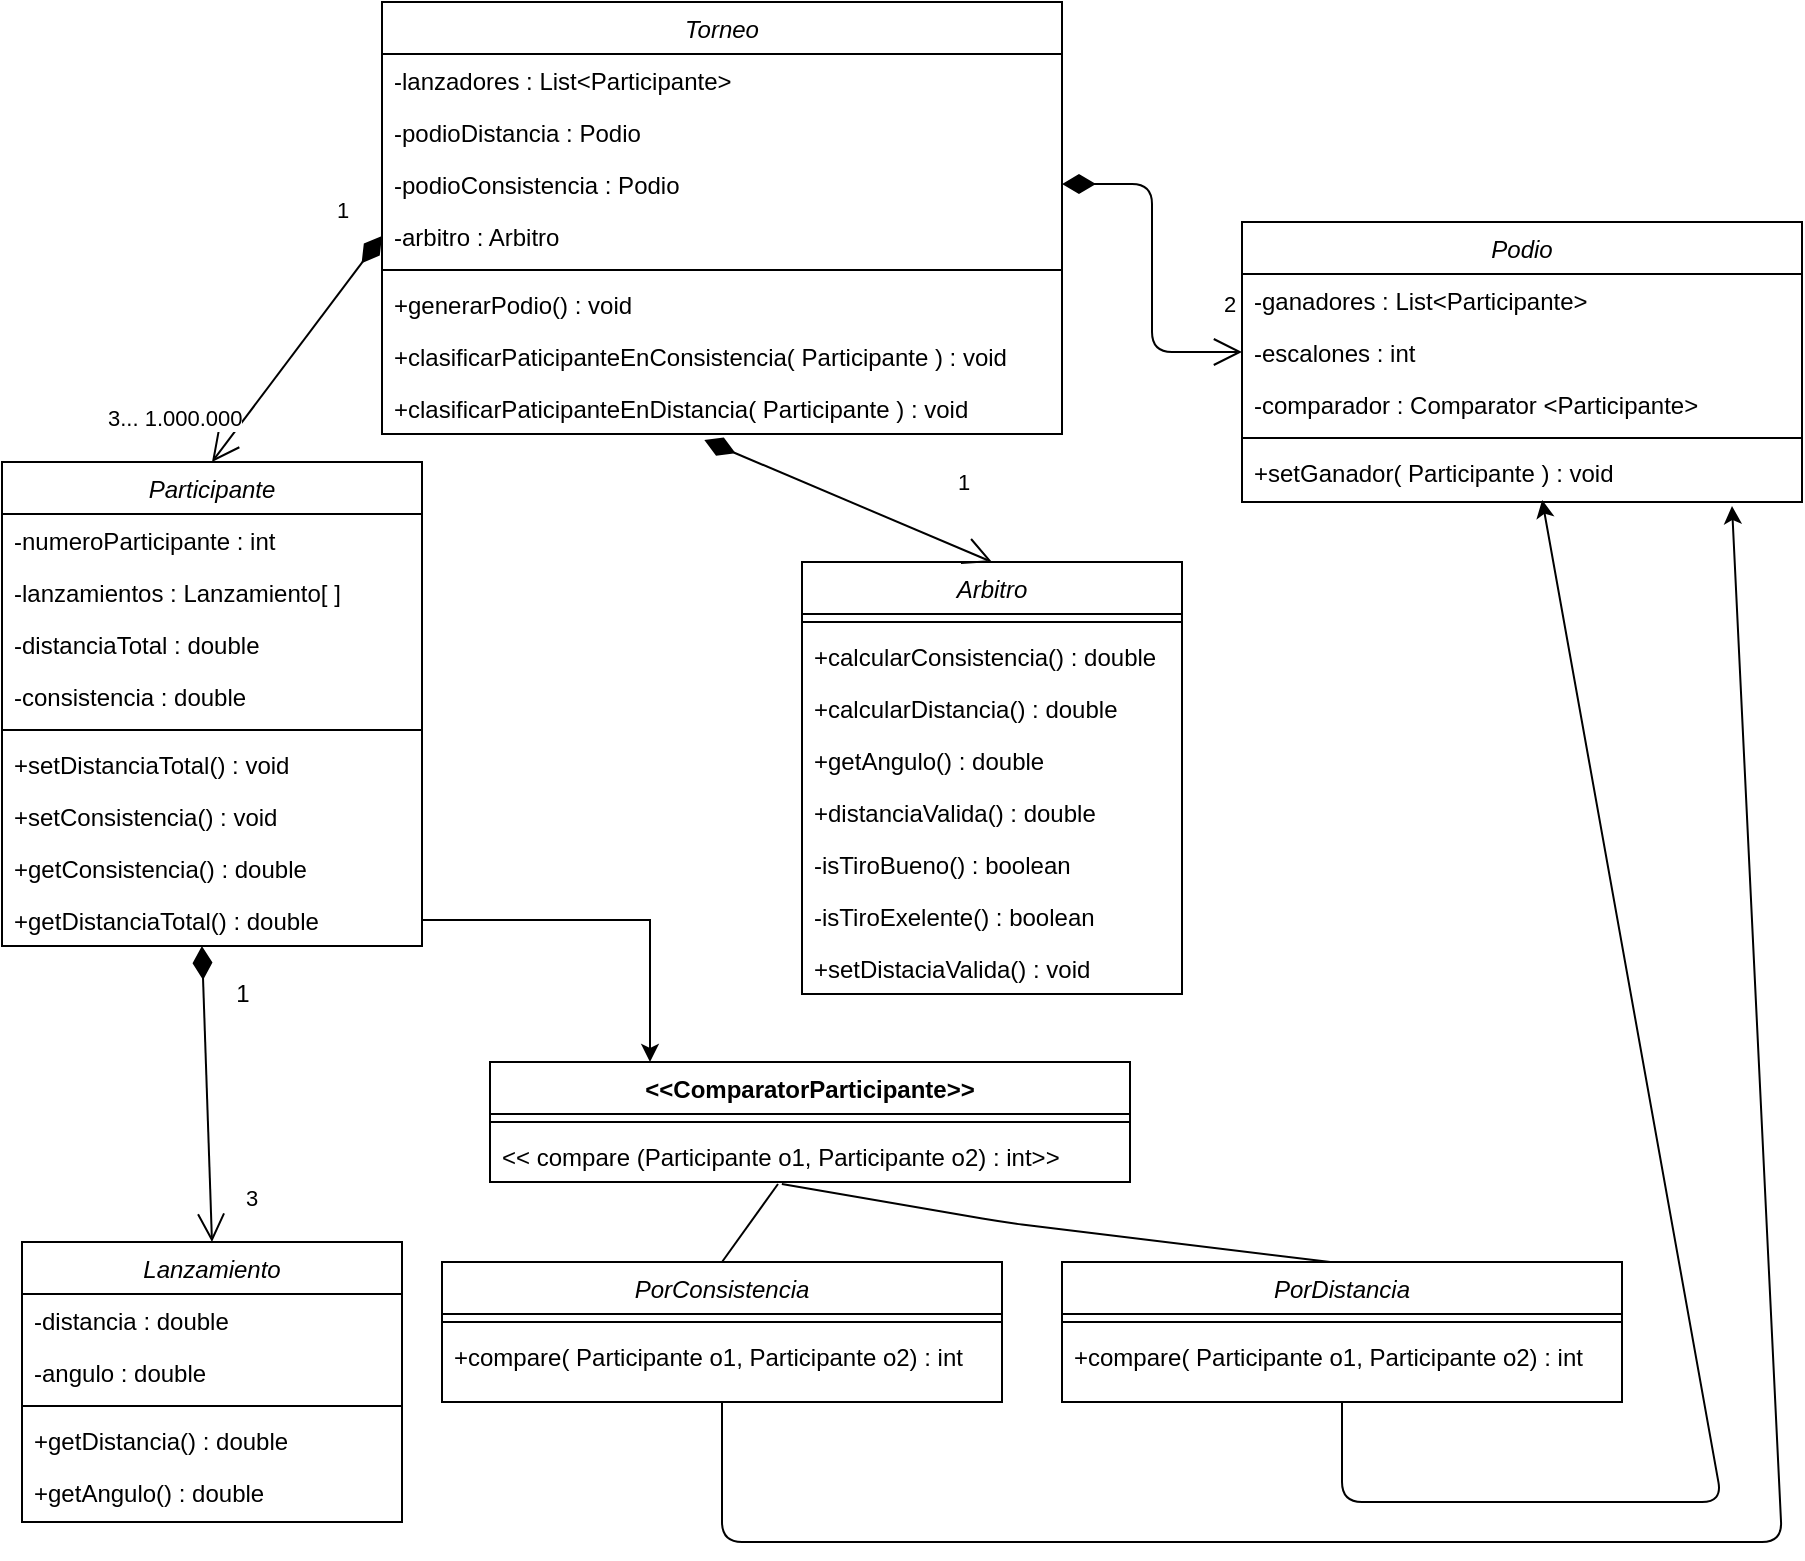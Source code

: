 <mxfile version="14.5.1" type="device" pages="2"><diagram id="C5RBs43oDa-KdzZeNtuy" name="Page-1"><mxGraphModel dx="1326" dy="806" grid="1" gridSize="10" guides="1" tooltips="1" connect="1" arrows="1" fold="1" page="1" pageScale="1" pageWidth="827" pageHeight="1169" math="0" shadow="0"><root><mxCell id="WIyWlLk6GJQsqaUBKTNV-0"/><mxCell id="WIyWlLk6GJQsqaUBKTNV-1" parent="WIyWlLk6GJQsqaUBKTNV-0"/><mxCell id="zkfFHV4jXpPFQw0GAbJ--0" value="Participante" style="swimlane;fontStyle=2;align=center;verticalAlign=top;childLayout=stackLayout;horizontal=1;startSize=26;horizontalStack=0;resizeParent=1;resizeLast=0;collapsible=1;marginBottom=0;rounded=0;shadow=0;strokeWidth=1;" parent="WIyWlLk6GJQsqaUBKTNV-1" vertex="1"><mxGeometry x="10" y="240" width="210" height="242" as="geometry"><mxRectangle x="230" y="140" width="160" height="26" as="alternateBounds"/></mxGeometry></mxCell><mxCell id="zkfFHV4jXpPFQw0GAbJ--1" value="-numeroParticipante : int" style="text;align=left;verticalAlign=top;spacingLeft=4;spacingRight=4;overflow=hidden;rotatable=0;points=[[0,0.5],[1,0.5]];portConstraint=eastwest;" parent="zkfFHV4jXpPFQw0GAbJ--0" vertex="1"><mxGeometry y="26" width="210" height="26" as="geometry"/></mxCell><mxCell id="zkfFHV4jXpPFQw0GAbJ--2" value="-lanzamientos : Lanzamiento[ ]" style="text;align=left;verticalAlign=top;spacingLeft=4;spacingRight=4;overflow=hidden;rotatable=0;points=[[0,0.5],[1,0.5]];portConstraint=eastwest;rounded=0;shadow=0;html=0;" parent="zkfFHV4jXpPFQw0GAbJ--0" vertex="1"><mxGeometry y="52" width="210" height="26" as="geometry"/></mxCell><mxCell id="203Ihn-BrnSox9uaKW_x-2" value="-distanciaTotal : double" style="text;align=left;verticalAlign=top;spacingLeft=4;spacingRight=4;overflow=hidden;rotatable=0;points=[[0,0.5],[1,0.5]];portConstraint=eastwest;rounded=0;shadow=0;html=0;" parent="zkfFHV4jXpPFQw0GAbJ--0" vertex="1"><mxGeometry y="78" width="210" height="26" as="geometry"/></mxCell><mxCell id="203Ihn-BrnSox9uaKW_x-3" value="-consistencia : double" style="text;align=left;verticalAlign=top;spacingLeft=4;spacingRight=4;overflow=hidden;rotatable=0;points=[[0,0.5],[1,0.5]];portConstraint=eastwest;rounded=0;shadow=0;html=0;" parent="zkfFHV4jXpPFQw0GAbJ--0" vertex="1"><mxGeometry y="104" width="210" height="26" as="geometry"/></mxCell><mxCell id="zkfFHV4jXpPFQw0GAbJ--4" value="" style="line;html=1;strokeWidth=1;align=left;verticalAlign=middle;spacingTop=-1;spacingLeft=3;spacingRight=3;rotatable=0;labelPosition=right;points=[];portConstraint=eastwest;" parent="zkfFHV4jXpPFQw0GAbJ--0" vertex="1"><mxGeometry y="130" width="210" height="8" as="geometry"/></mxCell><mxCell id="zkfFHV4jXpPFQw0GAbJ--5" value="+setDistanciaTotal() : void" style="text;align=left;verticalAlign=top;spacingLeft=4;spacingRight=4;overflow=hidden;rotatable=0;points=[[0,0.5],[1,0.5]];portConstraint=eastwest;" parent="zkfFHV4jXpPFQw0GAbJ--0" vertex="1"><mxGeometry y="138" width="210" height="26" as="geometry"/></mxCell><mxCell id="203Ihn-BrnSox9uaKW_x-4" value="+setConsistencia() : void" style="text;align=left;verticalAlign=top;spacingLeft=4;spacingRight=4;overflow=hidden;rotatable=0;points=[[0,0.5],[1,0.5]];portConstraint=eastwest;" parent="zkfFHV4jXpPFQw0GAbJ--0" vertex="1"><mxGeometry y="164" width="210" height="26" as="geometry"/></mxCell><mxCell id="J6cvoRRggDAfU-xA0kc1-6" value="+getConsistencia() : double" style="text;align=left;verticalAlign=top;spacingLeft=4;spacingRight=4;overflow=hidden;rotatable=0;points=[[0,0.5],[1,0.5]];portConstraint=eastwest;" parent="zkfFHV4jXpPFQw0GAbJ--0" vertex="1"><mxGeometry y="190" width="210" height="26" as="geometry"/></mxCell><mxCell id="J6cvoRRggDAfU-xA0kc1-7" value="+getDistanciaTotal() : double" style="text;align=left;verticalAlign=top;spacingLeft=4;spacingRight=4;overflow=hidden;rotatable=0;points=[[0,0.5],[1,0.5]];portConstraint=eastwest;" parent="zkfFHV4jXpPFQw0GAbJ--0" vertex="1"><mxGeometry y="216" width="210" height="26" as="geometry"/></mxCell><mxCell id="wadOawGHnDw_Fmof8i2d-0" value="Lanzamiento" style="swimlane;fontStyle=2;align=center;verticalAlign=top;childLayout=stackLayout;horizontal=1;startSize=26;horizontalStack=0;resizeParent=1;resizeLast=0;collapsible=1;marginBottom=0;rounded=0;shadow=0;strokeWidth=1;" parent="WIyWlLk6GJQsqaUBKTNV-1" vertex="1"><mxGeometry x="20" y="630" width="190" height="140" as="geometry"><mxRectangle x="230" y="140" width="160" height="26" as="alternateBounds"/></mxGeometry></mxCell><mxCell id="wadOawGHnDw_Fmof8i2d-1" value="-distancia : double" style="text;align=left;verticalAlign=top;spacingLeft=4;spacingRight=4;overflow=hidden;rotatable=0;points=[[0,0.5],[1,0.5]];portConstraint=eastwest;" parent="wadOawGHnDw_Fmof8i2d-0" vertex="1"><mxGeometry y="26" width="190" height="26" as="geometry"/></mxCell><mxCell id="wadOawGHnDw_Fmof8i2d-2" value="-angulo : double" style="text;align=left;verticalAlign=top;spacingLeft=4;spacingRight=4;overflow=hidden;rotatable=0;points=[[0,0.5],[1,0.5]];portConstraint=eastwest;rounded=0;shadow=0;html=0;" parent="wadOawGHnDw_Fmof8i2d-0" vertex="1"><mxGeometry y="52" width="190" height="26" as="geometry"/></mxCell><mxCell id="wadOawGHnDw_Fmof8i2d-4" value="" style="line;html=1;strokeWidth=1;align=left;verticalAlign=middle;spacingTop=-1;spacingLeft=3;spacingRight=3;rotatable=0;labelPosition=right;points=[];portConstraint=eastwest;" parent="wadOawGHnDw_Fmof8i2d-0" vertex="1"><mxGeometry y="78" width="190" height="8" as="geometry"/></mxCell><mxCell id="wadOawGHnDw_Fmof8i2d-5" value="+getDistancia() : double" style="text;align=left;verticalAlign=top;spacingLeft=4;spacingRight=4;overflow=hidden;rotatable=0;points=[[0,0.5],[1,0.5]];portConstraint=eastwest;" parent="wadOawGHnDw_Fmof8i2d-0" vertex="1"><mxGeometry y="86" width="190" height="26" as="geometry"/></mxCell><mxCell id="wadOawGHnDw_Fmof8i2d-6" value="+getAngulo() : double" style="text;align=left;verticalAlign=top;spacingLeft=4;spacingRight=4;overflow=hidden;rotatable=0;points=[[0,0.5],[1,0.5]];portConstraint=eastwest;" parent="wadOawGHnDw_Fmof8i2d-0" vertex="1"><mxGeometry y="112" width="190" height="26" as="geometry"/></mxCell><mxCell id="wadOawGHnDw_Fmof8i2d-8" value="Torneo" style="swimlane;fontStyle=2;align=center;verticalAlign=top;childLayout=stackLayout;horizontal=1;startSize=26;horizontalStack=0;resizeParent=1;resizeLast=0;collapsible=1;marginBottom=0;rounded=0;shadow=0;strokeWidth=1;" parent="WIyWlLk6GJQsqaUBKTNV-1" vertex="1"><mxGeometry x="200" y="10" width="340" height="216" as="geometry"><mxRectangle x="230" y="140" width="160" height="26" as="alternateBounds"/></mxGeometry></mxCell><mxCell id="wadOawGHnDw_Fmof8i2d-9" value="-lanzadores : List&lt;Participante&gt;" style="text;align=left;verticalAlign=top;spacingLeft=4;spacingRight=4;overflow=hidden;rotatable=0;points=[[0,0.5],[1,0.5]];portConstraint=eastwest;" parent="wadOawGHnDw_Fmof8i2d-8" vertex="1"><mxGeometry y="26" width="340" height="26" as="geometry"/></mxCell><mxCell id="wadOawGHnDw_Fmof8i2d-10" value="-podioDistancia : Podio" style="text;align=left;verticalAlign=top;spacingLeft=4;spacingRight=4;overflow=hidden;rotatable=0;points=[[0,0.5],[1,0.5]];portConstraint=eastwest;rounded=0;shadow=0;html=0;" parent="wadOawGHnDw_Fmof8i2d-8" vertex="1"><mxGeometry y="52" width="340" height="26" as="geometry"/></mxCell><mxCell id="J6cvoRRggDAfU-xA0kc1-4" value="-podioConsistencia : Podio" style="text;align=left;verticalAlign=top;spacingLeft=4;spacingRight=4;overflow=hidden;rotatable=0;points=[[0,0.5],[1,0.5]];portConstraint=eastwest;rounded=0;shadow=0;html=0;" parent="wadOawGHnDw_Fmof8i2d-8" vertex="1"><mxGeometry y="78" width="340" height="26" as="geometry"/></mxCell><mxCell id="lCgNMdjOoGHEnWNnT1DN-0" value="-arbitro : Arbitro" style="text;align=left;verticalAlign=top;spacingLeft=4;spacingRight=4;overflow=hidden;rotatable=0;points=[[0,0.5],[1,0.5]];portConstraint=eastwest;rounded=0;shadow=0;html=0;" parent="wadOawGHnDw_Fmof8i2d-8" vertex="1"><mxGeometry y="104" width="340" height="26" as="geometry"/></mxCell><mxCell id="wadOawGHnDw_Fmof8i2d-11" value="" style="line;html=1;strokeWidth=1;align=left;verticalAlign=middle;spacingTop=-1;spacingLeft=3;spacingRight=3;rotatable=0;labelPosition=right;points=[];portConstraint=eastwest;" parent="wadOawGHnDw_Fmof8i2d-8" vertex="1"><mxGeometry y="130" width="340" height="8" as="geometry"/></mxCell><mxCell id="wadOawGHnDw_Fmof8i2d-17" value="+generarPodio() : void" style="text;align=left;verticalAlign=top;spacingLeft=4;spacingRight=4;overflow=hidden;rotatable=0;points=[[0,0.5],[1,0.5]];portConstraint=eastwest;" parent="wadOawGHnDw_Fmof8i2d-8" vertex="1"><mxGeometry y="138" width="340" height="26" as="geometry"/></mxCell><mxCell id="wadOawGHnDw_Fmof8i2d-18" value="+clasificarPaticipanteEnConsistencia( Participante ) : void" style="text;align=left;verticalAlign=top;spacingLeft=4;spacingRight=4;overflow=hidden;rotatable=0;points=[[0,0.5],[1,0.5]];portConstraint=eastwest;" parent="wadOawGHnDw_Fmof8i2d-8" vertex="1"><mxGeometry y="164" width="340" height="26" as="geometry"/></mxCell><mxCell id="lCgNMdjOoGHEnWNnT1DN-1" value="+clasificarPaticipanteEnDistancia( Participante ) : void" style="text;align=left;verticalAlign=top;spacingLeft=4;spacingRight=4;overflow=hidden;rotatable=0;points=[[0,0.5],[1,0.5]];portConstraint=eastwest;" parent="wadOawGHnDw_Fmof8i2d-8" vertex="1"><mxGeometry y="190" width="340" height="26" as="geometry"/></mxCell><mxCell id="wadOawGHnDw_Fmof8i2d-13" value="Podio" style="swimlane;fontStyle=2;align=center;verticalAlign=top;childLayout=stackLayout;horizontal=1;startSize=26;horizontalStack=0;resizeParent=1;resizeLast=0;collapsible=1;marginBottom=0;rounded=0;shadow=0;strokeWidth=1;" parent="WIyWlLk6GJQsqaUBKTNV-1" vertex="1"><mxGeometry x="630" y="120" width="280" height="140" as="geometry"><mxRectangle x="230" y="140" width="160" height="26" as="alternateBounds"/></mxGeometry></mxCell><mxCell id="wadOawGHnDw_Fmof8i2d-15" value="-ganadores : List&lt;Participante&gt;" style="text;align=left;verticalAlign=top;spacingLeft=4;spacingRight=4;overflow=hidden;rotatable=0;points=[[0,0.5],[1,0.5]];portConstraint=eastwest;rounded=0;shadow=0;html=0;" parent="wadOawGHnDw_Fmof8i2d-13" vertex="1"><mxGeometry y="26" width="280" height="26" as="geometry"/></mxCell><mxCell id="wadOawGHnDw_Fmof8i2d-19" value="-escalones : int" style="text;align=left;verticalAlign=top;spacingLeft=4;spacingRight=4;overflow=hidden;rotatable=0;points=[[0,0.5],[1,0.5]];portConstraint=eastwest;rounded=0;shadow=0;html=0;" parent="wadOawGHnDw_Fmof8i2d-13" vertex="1"><mxGeometry y="52" width="280" height="26" as="geometry"/></mxCell><mxCell id="J6cvoRRggDAfU-xA0kc1-9" value="-comparador : Comparator &lt;Participante&gt;" style="text;align=left;verticalAlign=top;spacingLeft=4;spacingRight=4;overflow=hidden;rotatable=0;points=[[0,0.5],[1,0.5]];portConstraint=eastwest;rounded=0;shadow=0;html=0;" parent="wadOawGHnDw_Fmof8i2d-13" vertex="1"><mxGeometry y="78" width="280" height="26" as="geometry"/></mxCell><mxCell id="wadOawGHnDw_Fmof8i2d-16" value="" style="line;html=1;strokeWidth=1;align=left;verticalAlign=middle;spacingTop=-1;spacingLeft=3;spacingRight=3;rotatable=0;labelPosition=right;points=[];portConstraint=eastwest;" parent="wadOawGHnDw_Fmof8i2d-13" vertex="1"><mxGeometry y="104" width="280" height="8" as="geometry"/></mxCell><mxCell id="203Ihn-BrnSox9uaKW_x-5" value="+setGanador( Participante ) : void" style="text;align=left;verticalAlign=top;spacingLeft=4;spacingRight=4;overflow=hidden;rotatable=0;points=[[0,0.5],[1,0.5]];portConstraint=eastwest;rounded=0;shadow=0;html=0;" parent="wadOawGHnDw_Fmof8i2d-13" vertex="1"><mxGeometry y="112" width="280" height="26" as="geometry"/></mxCell><mxCell id="wadOawGHnDw_Fmof8i2d-20" value="3... 1.000.000" style="endArrow=open;html=1;endSize=12;startArrow=diamondThin;startSize=14;startFill=1;align=left;verticalAlign=bottom;entryX=0.5;entryY=0;entryDx=0;entryDy=0;exitX=0;exitY=0.5;exitDx=0;exitDy=0;" parent="WIyWlLk6GJQsqaUBKTNV-1" source="lCgNMdjOoGHEnWNnT1DN-0" target="zkfFHV4jXpPFQw0GAbJ--0" edge="1"><mxGeometry x="1" y="-56" relative="1" as="geometry"><mxPoint x="260" y="119" as="sourcePoint"/><mxPoint x="410" y="230" as="targetPoint"/><mxPoint x="-9" y="21" as="offset"/></mxGeometry></mxCell><mxCell id="lCgNMdjOoGHEnWNnT1DN-16" value="1" style="edgeLabel;html=1;align=center;verticalAlign=middle;resizable=0;points=[];" parent="wadOawGHnDw_Fmof8i2d-20" vertex="1" connectable="0"><mxGeometry x="-0.77" y="-1" relative="1" as="geometry"><mxPoint x="-9.26" y="-25.48" as="offset"/></mxGeometry></mxCell><mxCell id="wadOawGHnDw_Fmof8i2d-22" value="3" style="endArrow=open;html=1;endSize=12;startArrow=diamondThin;startSize=14;startFill=1;align=left;verticalAlign=bottom;entryX=0.5;entryY=0;entryDx=0;entryDy=0;exitX=0.476;exitY=1;exitDx=0;exitDy=0;exitPerimeter=0;" parent="WIyWlLk6GJQsqaUBKTNV-1" source="J6cvoRRggDAfU-xA0kc1-7" target="wadOawGHnDw_Fmof8i2d-0" edge="1"><mxGeometry x="0.831" y="15" relative="1" as="geometry"><mxPoint x="115" y="460" as="sourcePoint"/><mxPoint x="365" y="310" as="targetPoint"/><mxPoint as="offset"/></mxGeometry></mxCell><mxCell id="lCgNMdjOoGHEnWNnT1DN-2" value="Arbitro" style="swimlane;fontStyle=2;align=center;verticalAlign=top;childLayout=stackLayout;horizontal=1;startSize=26;horizontalStack=0;resizeParent=1;resizeLast=0;collapsible=1;marginBottom=0;rounded=0;shadow=0;strokeWidth=1;" parent="WIyWlLk6GJQsqaUBKTNV-1" vertex="1"><mxGeometry x="410" y="290" width="190" height="216" as="geometry"><mxRectangle x="230" y="140" width="160" height="26" as="alternateBounds"/></mxGeometry></mxCell><mxCell id="lCgNMdjOoGHEnWNnT1DN-5" value="" style="line;html=1;strokeWidth=1;align=left;verticalAlign=middle;spacingTop=-1;spacingLeft=3;spacingRight=3;rotatable=0;labelPosition=right;points=[];portConstraint=eastwest;" parent="lCgNMdjOoGHEnWNnT1DN-2" vertex="1"><mxGeometry y="26" width="190" height="8" as="geometry"/></mxCell><mxCell id="lCgNMdjOoGHEnWNnT1DN-6" value="+calcularConsistencia() : double" style="text;align=left;verticalAlign=top;spacingLeft=4;spacingRight=4;overflow=hidden;rotatable=0;points=[[0,0.5],[1,0.5]];portConstraint=eastwest;" parent="lCgNMdjOoGHEnWNnT1DN-2" vertex="1"><mxGeometry y="34" width="190" height="26" as="geometry"/></mxCell><mxCell id="203Ihn-BrnSox9uaKW_x-7" value="+calcularDistancia() : double" style="text;align=left;verticalAlign=top;spacingLeft=4;spacingRight=4;overflow=hidden;rotatable=0;points=[[0,0.5],[1,0.5]];portConstraint=eastwest;rounded=0;shadow=0;html=0;" parent="lCgNMdjOoGHEnWNnT1DN-2" vertex="1"><mxGeometry y="60" width="190" height="26" as="geometry"/></mxCell><mxCell id="lCgNMdjOoGHEnWNnT1DN-7" value="+getAngulo() : double" style="text;align=left;verticalAlign=top;spacingLeft=4;spacingRight=4;overflow=hidden;rotatable=0;points=[[0,0.5],[1,0.5]];portConstraint=eastwest;" parent="lCgNMdjOoGHEnWNnT1DN-2" vertex="1"><mxGeometry y="86" width="190" height="26" as="geometry"/></mxCell><mxCell id="lCgNMdjOoGHEnWNnT1DN-8" value="+distanciaValida() : double" style="text;align=left;verticalAlign=top;spacingLeft=4;spacingRight=4;overflow=hidden;rotatable=0;points=[[0,0.5],[1,0.5]];portConstraint=eastwest;" parent="lCgNMdjOoGHEnWNnT1DN-2" vertex="1"><mxGeometry y="112" width="190" height="26" as="geometry"/></mxCell><mxCell id="lCgNMdjOoGHEnWNnT1DN-9" value="-isTiroBueno() : boolean" style="text;align=left;verticalAlign=top;spacingLeft=4;spacingRight=4;overflow=hidden;rotatable=0;points=[[0,0.5],[1,0.5]];portConstraint=eastwest;" parent="lCgNMdjOoGHEnWNnT1DN-2" vertex="1"><mxGeometry y="138" width="190" height="26" as="geometry"/></mxCell><mxCell id="lCgNMdjOoGHEnWNnT1DN-10" value="-isTiroExelente() : boolean" style="text;align=left;verticalAlign=top;spacingLeft=4;spacingRight=4;overflow=hidden;rotatable=0;points=[[0,0.5],[1,0.5]];portConstraint=eastwest;" parent="lCgNMdjOoGHEnWNnT1DN-2" vertex="1"><mxGeometry y="164" width="190" height="26" as="geometry"/></mxCell><mxCell id="lCgNMdjOoGHEnWNnT1DN-11" value="+setDistaciaValida() : void" style="text;align=left;verticalAlign=top;spacingLeft=4;spacingRight=4;overflow=hidden;rotatable=0;points=[[0,0.5],[1,0.5]];portConstraint=eastwest;" parent="lCgNMdjOoGHEnWNnT1DN-2" vertex="1"><mxGeometry y="190" width="190" height="26" as="geometry"/></mxCell><mxCell id="lCgNMdjOoGHEnWNnT1DN-12" value="1" style="endArrow=open;html=1;endSize=12;startArrow=diamondThin;startSize=14;startFill=1;align=left;verticalAlign=bottom;entryX=0.5;entryY=0;entryDx=0;entryDy=0;exitX=0.474;exitY=1.115;exitDx=0;exitDy=0;exitPerimeter=0;" parent="WIyWlLk6GJQsqaUBKTNV-1" source="lCgNMdjOoGHEnWNnT1DN-1" target="lCgNMdjOoGHEnWNnT1DN-2" edge="1"><mxGeometry x="0.621" y="21" relative="1" as="geometry"><mxPoint x="125" y="432.002" as="sourcePoint"/><mxPoint x="125" y="550" as="targetPoint"/><mxPoint as="offset"/></mxGeometry></mxCell><mxCell id="lCgNMdjOoGHEnWNnT1DN-17" value="1" style="text;html=1;align=center;verticalAlign=middle;resizable=0;points=[];autosize=1;strokeColor=none;" parent="WIyWlLk6GJQsqaUBKTNV-1" vertex="1"><mxGeometry x="120" y="496" width="20" height="20" as="geometry"/></mxCell><mxCell id="J6cvoRRggDAfU-xA0kc1-10" value="2" style="endArrow=open;html=1;endSize=12;startArrow=diamondThin;startSize=14;startFill=1;edgeStyle=orthogonalEdgeStyle;align=left;verticalAlign=bottom;exitX=1;exitY=0.5;exitDx=0;exitDy=0;entryX=0;entryY=0.5;entryDx=0;entryDy=0;" parent="WIyWlLk6GJQsqaUBKTNV-1" source="J6cvoRRggDAfU-xA0kc1-4" target="wadOawGHnDw_Fmof8i2d-19" edge="1"><mxGeometry x="0.866" y="15" relative="1" as="geometry"><mxPoint x="550" y="310" as="sourcePoint"/><mxPoint x="710" y="310" as="targetPoint"/><mxPoint as="offset"/></mxGeometry></mxCell><mxCell id="ApJTj1luEsdFS3Ocp4vN-0" value="&lt;&lt;ComparatorParticipante&gt;&gt;" style="swimlane;fontStyle=1;align=center;verticalAlign=top;childLayout=stackLayout;horizontal=1;startSize=26;horizontalStack=0;resizeParent=1;resizeParentMax=0;resizeLast=0;collapsible=1;marginBottom=0;" vertex="1" parent="WIyWlLk6GJQsqaUBKTNV-1"><mxGeometry x="254" y="540" width="320" height="60" as="geometry"/></mxCell><mxCell id="ApJTj1luEsdFS3Ocp4vN-2" value="" style="line;strokeWidth=1;fillColor=none;align=left;verticalAlign=middle;spacingTop=-1;spacingLeft=3;spacingRight=3;rotatable=0;labelPosition=right;points=[];portConstraint=eastwest;" vertex="1" parent="ApJTj1luEsdFS3Ocp4vN-0"><mxGeometry y="26" width="320" height="8" as="geometry"/></mxCell><mxCell id="ApJTj1luEsdFS3Ocp4vN-3" value="&lt;&lt; compare (Participante o1, Participante o2) : int&gt;&gt;" style="text;strokeColor=none;fillColor=none;align=left;verticalAlign=top;spacingLeft=4;spacingRight=4;overflow=hidden;rotatable=0;points=[[0,0.5],[1,0.5]];portConstraint=eastwest;" vertex="1" parent="ApJTj1luEsdFS3Ocp4vN-0"><mxGeometry y="34" width="320" height="26" as="geometry"/></mxCell><mxCell id="CmcqeewIrqujYhZfWSkx-0" style="edgeStyle=orthogonalEdgeStyle;rounded=0;orthogonalLoop=1;jettySize=auto;html=1;exitX=1;exitY=0.5;exitDx=0;exitDy=0;entryX=0.25;entryY=0;entryDx=0;entryDy=0;" edge="1" parent="WIyWlLk6GJQsqaUBKTNV-1" source="J6cvoRRggDAfU-xA0kc1-7" target="ApJTj1luEsdFS3Ocp4vN-0"><mxGeometry relative="1" as="geometry"/></mxCell><mxCell id="CmcqeewIrqujYhZfWSkx-1" value="PorConsistencia" style="swimlane;fontStyle=2;align=center;verticalAlign=top;childLayout=stackLayout;horizontal=1;startSize=26;horizontalStack=0;resizeParent=1;resizeLast=0;collapsible=1;marginBottom=0;rounded=0;shadow=0;strokeWidth=1;" vertex="1" parent="WIyWlLk6GJQsqaUBKTNV-1"><mxGeometry x="230" y="640" width="280" height="70" as="geometry"><mxRectangle x="230" y="140" width="160" height="26" as="alternateBounds"/></mxGeometry></mxCell><mxCell id="CmcqeewIrqujYhZfWSkx-5" value="" style="line;html=1;strokeWidth=1;align=left;verticalAlign=middle;spacingTop=-1;spacingLeft=3;spacingRight=3;rotatable=0;labelPosition=right;points=[];portConstraint=eastwest;" vertex="1" parent="CmcqeewIrqujYhZfWSkx-1"><mxGeometry y="26" width="280" height="8" as="geometry"/></mxCell><mxCell id="CmcqeewIrqujYhZfWSkx-6" value="+compare( Participante o1, Participante o2) : int" style="text;align=left;verticalAlign=top;spacingLeft=4;spacingRight=4;overflow=hidden;rotatable=0;points=[[0,0.5],[1,0.5]];portConstraint=eastwest;rounded=0;shadow=0;html=0;" vertex="1" parent="CmcqeewIrqujYhZfWSkx-1"><mxGeometry y="34" width="280" height="26" as="geometry"/></mxCell><mxCell id="CmcqeewIrqujYhZfWSkx-7" value="PorDistancia" style="swimlane;fontStyle=2;align=center;verticalAlign=top;childLayout=stackLayout;horizontal=1;startSize=26;horizontalStack=0;resizeParent=1;resizeLast=0;collapsible=1;marginBottom=0;rounded=0;shadow=0;strokeWidth=1;" vertex="1" parent="WIyWlLk6GJQsqaUBKTNV-1"><mxGeometry x="540" y="640" width="280" height="70" as="geometry"><mxRectangle x="230" y="140" width="160" height="26" as="alternateBounds"/></mxGeometry></mxCell><mxCell id="CmcqeewIrqujYhZfWSkx-8" value="" style="line;html=1;strokeWidth=1;align=left;verticalAlign=middle;spacingTop=-1;spacingLeft=3;spacingRight=3;rotatable=0;labelPosition=right;points=[];portConstraint=eastwest;" vertex="1" parent="CmcqeewIrqujYhZfWSkx-7"><mxGeometry y="26" width="280" height="8" as="geometry"/></mxCell><mxCell id="CmcqeewIrqujYhZfWSkx-9" value="+compare( Participante o1, Participante o2) : int" style="text;align=left;verticalAlign=top;spacingLeft=4;spacingRight=4;overflow=hidden;rotatable=0;points=[[0,0.5],[1,0.5]];portConstraint=eastwest;rounded=0;shadow=0;html=0;" vertex="1" parent="CmcqeewIrqujYhZfWSkx-7"><mxGeometry y="34" width="280" height="26" as="geometry"/></mxCell><mxCell id="CmcqeewIrqujYhZfWSkx-11" value="" style="endArrow=none;html=1;entryX=0.45;entryY=1.038;entryDx=0;entryDy=0;entryPerimeter=0;exitX=0.5;exitY=0;exitDx=0;exitDy=0;" edge="1" parent="WIyWlLk6GJQsqaUBKTNV-1" source="CmcqeewIrqujYhZfWSkx-1" target="ApJTj1luEsdFS3Ocp4vN-3"><mxGeometry width="50" height="50" relative="1" as="geometry"><mxPoint x="590" y="450" as="sourcePoint"/><mxPoint x="640" y="400" as="targetPoint"/></mxGeometry></mxCell><mxCell id="CmcqeewIrqujYhZfWSkx-12" value="" style="endArrow=none;html=1;exitX=0.456;exitY=1.038;exitDx=0;exitDy=0;exitPerimeter=0;entryX=0.479;entryY=0;entryDx=0;entryDy=0;entryPerimeter=0;" edge="1" parent="WIyWlLk6GJQsqaUBKTNV-1" source="ApJTj1luEsdFS3Ocp4vN-3" target="CmcqeewIrqujYhZfWSkx-7"><mxGeometry width="50" height="50" relative="1" as="geometry"><mxPoint x="590" y="450" as="sourcePoint"/><mxPoint x="640" y="400" as="targetPoint"/><Array as="points"><mxPoint x="510" y="620"/></Array></mxGeometry></mxCell><mxCell id="CmcqeewIrqujYhZfWSkx-13" value="" style="endArrow=classic;html=1;exitX=0.5;exitY=1;exitDx=0;exitDy=0;entryX=0.875;entryY=1.154;entryDx=0;entryDy=0;entryPerimeter=0;" edge="1" parent="WIyWlLk6GJQsqaUBKTNV-1" source="CmcqeewIrqujYhZfWSkx-1" target="203Ihn-BrnSox9uaKW_x-5"><mxGeometry width="50" height="50" relative="1" as="geometry"><mxPoint x="590" y="450" as="sourcePoint"/><mxPoint x="640" y="400" as="targetPoint"/><Array as="points"><mxPoint x="370" y="780"/><mxPoint x="900" y="780"/></Array></mxGeometry></mxCell><mxCell id="CmcqeewIrqujYhZfWSkx-14" value="" style="endArrow=classic;html=1;exitX=0.5;exitY=1;exitDx=0;exitDy=0;entryX=0.536;entryY=1.038;entryDx=0;entryDy=0;entryPerimeter=0;" edge="1" parent="WIyWlLk6GJQsqaUBKTNV-1" source="CmcqeewIrqujYhZfWSkx-7" target="203Ihn-BrnSox9uaKW_x-5"><mxGeometry width="50" height="50" relative="1" as="geometry"><mxPoint x="590" y="450" as="sourcePoint"/><mxPoint x="640" y="400" as="targetPoint"/><Array as="points"><mxPoint x="680" y="760"/><mxPoint x="870" y="760"/></Array></mxGeometry></mxCell></root></mxGraphModel></diagram><diagram id="Q881FUYu3Rc42yuusL1y" name="Page-2"><mxGraphModel dx="1326" dy="806" grid="1" gridSize="10" guides="1" tooltips="1" connect="1" arrows="1" fold="1" page="1" pageScale="1" pageWidth="850" pageHeight="1100" math="0" shadow="0"><root><mxCell id="ja5ky7xQfUqq_Jv9OBlM-0"/><mxCell id="ja5ky7xQfUqq_Jv9OBlM-1" parent="ja5ky7xQfUqq_Jv9OBlM-0"/><mxCell id="ja5ky7xQfUqq_Jv9OBlM-2" value="Participante" style="swimlane;fontStyle=2;align=center;verticalAlign=top;childLayout=stackLayout;horizontal=1;startSize=26;horizontalStack=0;resizeParent=1;resizeLast=0;collapsible=1;marginBottom=0;rounded=0;shadow=0;strokeWidth=1;" parent="ja5ky7xQfUqq_Jv9OBlM-1" vertex="1"><mxGeometry x="610" y="250" width="210" height="242" as="geometry"><mxRectangle x="230" y="140" width="160" height="26" as="alternateBounds"/></mxGeometry></mxCell><mxCell id="ja5ky7xQfUqq_Jv9OBlM-3" value="-numeroParticipante : int" style="text;align=left;verticalAlign=top;spacingLeft=4;spacingRight=4;overflow=hidden;rotatable=0;points=[[0,0.5],[1,0.5]];portConstraint=eastwest;" parent="ja5ky7xQfUqq_Jv9OBlM-2" vertex="1"><mxGeometry y="26" width="210" height="26" as="geometry"/></mxCell><mxCell id="ja5ky7xQfUqq_Jv9OBlM-4" value="-lanzamientos : Lanzamiento[ ]" style="text;align=left;verticalAlign=top;spacingLeft=4;spacingRight=4;overflow=hidden;rotatable=0;points=[[0,0.5],[1,0.5]];portConstraint=eastwest;rounded=0;shadow=0;html=0;" parent="ja5ky7xQfUqq_Jv9OBlM-2" vertex="1"><mxGeometry y="52" width="210" height="26" as="geometry"/></mxCell><mxCell id="ja5ky7xQfUqq_Jv9OBlM-5" value="-distanciaTotal : double" style="text;align=left;verticalAlign=top;spacingLeft=4;spacingRight=4;overflow=hidden;rotatable=0;points=[[0,0.5],[1,0.5]];portConstraint=eastwest;rounded=0;shadow=0;html=0;" parent="ja5ky7xQfUqq_Jv9OBlM-2" vertex="1"><mxGeometry y="78" width="210" height="26" as="geometry"/></mxCell><mxCell id="ja5ky7xQfUqq_Jv9OBlM-6" value="-consistencia : double" style="text;align=left;verticalAlign=top;spacingLeft=4;spacingRight=4;overflow=hidden;rotatable=0;points=[[0,0.5],[1,0.5]];portConstraint=eastwest;rounded=0;shadow=0;html=0;" parent="ja5ky7xQfUqq_Jv9OBlM-2" vertex="1"><mxGeometry y="104" width="210" height="26" as="geometry"/></mxCell><mxCell id="ja5ky7xQfUqq_Jv9OBlM-7" value="" style="line;html=1;strokeWidth=1;align=left;verticalAlign=middle;spacingTop=-1;spacingLeft=3;spacingRight=3;rotatable=0;labelPosition=right;points=[];portConstraint=eastwest;" parent="ja5ky7xQfUqq_Jv9OBlM-2" vertex="1"><mxGeometry y="130" width="210" height="8" as="geometry"/></mxCell><mxCell id="ja5ky7xQfUqq_Jv9OBlM-8" value="+setDistanciaTotal() : void" style="text;align=left;verticalAlign=top;spacingLeft=4;spacingRight=4;overflow=hidden;rotatable=0;points=[[0,0.5],[1,0.5]];portConstraint=eastwest;" parent="ja5ky7xQfUqq_Jv9OBlM-2" vertex="1"><mxGeometry y="138" width="210" height="26" as="geometry"/></mxCell><mxCell id="ja5ky7xQfUqq_Jv9OBlM-9" value="+setConsistencia() : void" style="text;align=left;verticalAlign=top;spacingLeft=4;spacingRight=4;overflow=hidden;rotatable=0;points=[[0,0.5],[1,0.5]];portConstraint=eastwest;" parent="ja5ky7xQfUqq_Jv9OBlM-2" vertex="1"><mxGeometry y="164" width="210" height="26" as="geometry"/></mxCell><mxCell id="ja5ky7xQfUqq_Jv9OBlM-10" value="+getConsistencia() : double" style="text;align=left;verticalAlign=top;spacingLeft=4;spacingRight=4;overflow=hidden;rotatable=0;points=[[0,0.5],[1,0.5]];portConstraint=eastwest;" parent="ja5ky7xQfUqq_Jv9OBlM-2" vertex="1"><mxGeometry y="190" width="210" height="26" as="geometry"/></mxCell><mxCell id="ja5ky7xQfUqq_Jv9OBlM-11" value="+getDistanciaTotal() : double" style="text;align=left;verticalAlign=top;spacingLeft=4;spacingRight=4;overflow=hidden;rotatable=0;points=[[0,0.5],[1,0.5]];portConstraint=eastwest;" parent="ja5ky7xQfUqq_Jv9OBlM-2" vertex="1"><mxGeometry y="216" width="210" height="26" as="geometry"/></mxCell><mxCell id="ja5ky7xQfUqq_Jv9OBlM-12" value="Lanzamiento" style="swimlane;fontStyle=2;align=center;verticalAlign=top;childLayout=stackLayout;horizontal=1;startSize=26;horizontalStack=0;resizeParent=1;resizeLast=0;collapsible=1;marginBottom=0;rounded=0;shadow=0;strokeWidth=1;" parent="ja5ky7xQfUqq_Jv9OBlM-1" vertex="1"><mxGeometry x="620" y="640" width="190" height="140" as="geometry"><mxRectangle x="230" y="140" width="160" height="26" as="alternateBounds"/></mxGeometry></mxCell><mxCell id="ja5ky7xQfUqq_Jv9OBlM-13" value="-distancia : double" style="text;align=left;verticalAlign=top;spacingLeft=4;spacingRight=4;overflow=hidden;rotatable=0;points=[[0,0.5],[1,0.5]];portConstraint=eastwest;" parent="ja5ky7xQfUqq_Jv9OBlM-12" vertex="1"><mxGeometry y="26" width="190" height="26" as="geometry"/></mxCell><mxCell id="ja5ky7xQfUqq_Jv9OBlM-14" value="-angulo : double" style="text;align=left;verticalAlign=top;spacingLeft=4;spacingRight=4;overflow=hidden;rotatable=0;points=[[0,0.5],[1,0.5]];portConstraint=eastwest;rounded=0;shadow=0;html=0;" parent="ja5ky7xQfUqq_Jv9OBlM-12" vertex="1"><mxGeometry y="52" width="190" height="26" as="geometry"/></mxCell><mxCell id="ja5ky7xQfUqq_Jv9OBlM-15" value="" style="line;html=1;strokeWidth=1;align=left;verticalAlign=middle;spacingTop=-1;spacingLeft=3;spacingRight=3;rotatable=0;labelPosition=right;points=[];portConstraint=eastwest;" parent="ja5ky7xQfUqq_Jv9OBlM-12" vertex="1"><mxGeometry y="78" width="190" height="8" as="geometry"/></mxCell><mxCell id="ja5ky7xQfUqq_Jv9OBlM-16" value="+getDistancia() : double" style="text;align=left;verticalAlign=top;spacingLeft=4;spacingRight=4;overflow=hidden;rotatable=0;points=[[0,0.5],[1,0.5]];portConstraint=eastwest;" parent="ja5ky7xQfUqq_Jv9OBlM-12" vertex="1"><mxGeometry y="86" width="190" height="26" as="geometry"/></mxCell><mxCell id="ja5ky7xQfUqq_Jv9OBlM-17" value="+getAngulo() : double" style="text;align=left;verticalAlign=top;spacingLeft=4;spacingRight=4;overflow=hidden;rotatable=0;points=[[0,0.5],[1,0.5]];portConstraint=eastwest;" parent="ja5ky7xQfUqq_Jv9OBlM-12" vertex="1"><mxGeometry y="112" width="190" height="26" as="geometry"/></mxCell><mxCell id="ja5ky7xQfUqq_Jv9OBlM-18" value="Torneo" style="swimlane;fontStyle=2;align=center;verticalAlign=top;childLayout=stackLayout;horizontal=1;startSize=26;horizontalStack=0;resizeParent=1;resizeLast=0;collapsible=1;marginBottom=0;rounded=0;shadow=0;strokeWidth=1;" parent="ja5ky7xQfUqq_Jv9OBlM-1" vertex="1"><mxGeometry x="800" y="20" width="340" height="216" as="geometry"><mxRectangle x="230" y="140" width="160" height="26" as="alternateBounds"/></mxGeometry></mxCell><mxCell id="ja5ky7xQfUqq_Jv9OBlM-19" value="-lanzadores : List&lt;Participante&gt;" style="text;align=left;verticalAlign=top;spacingLeft=4;spacingRight=4;overflow=hidden;rotatable=0;points=[[0,0.5],[1,0.5]];portConstraint=eastwest;" parent="ja5ky7xQfUqq_Jv9OBlM-18" vertex="1"><mxGeometry y="26" width="340" height="26" as="geometry"/></mxCell><mxCell id="ja5ky7xQfUqq_Jv9OBlM-20" value="-podioDistancia : Podio" style="text;align=left;verticalAlign=top;spacingLeft=4;spacingRight=4;overflow=hidden;rotatable=0;points=[[0,0.5],[1,0.5]];portConstraint=eastwest;rounded=0;shadow=0;html=0;" parent="ja5ky7xQfUqq_Jv9OBlM-18" vertex="1"><mxGeometry y="52" width="340" height="26" as="geometry"/></mxCell><mxCell id="ja5ky7xQfUqq_Jv9OBlM-21" value="-podioConsistencia : Podio" style="text;align=left;verticalAlign=top;spacingLeft=4;spacingRight=4;overflow=hidden;rotatable=0;points=[[0,0.5],[1,0.5]];portConstraint=eastwest;rounded=0;shadow=0;html=0;" parent="ja5ky7xQfUqq_Jv9OBlM-18" vertex="1"><mxGeometry y="78" width="340" height="26" as="geometry"/></mxCell><mxCell id="ja5ky7xQfUqq_Jv9OBlM-22" value="-arbitro : Arbitro" style="text;align=left;verticalAlign=top;spacingLeft=4;spacingRight=4;overflow=hidden;rotatable=0;points=[[0,0.5],[1,0.5]];portConstraint=eastwest;rounded=0;shadow=0;html=0;" parent="ja5ky7xQfUqq_Jv9OBlM-18" vertex="1"><mxGeometry y="104" width="340" height="26" as="geometry"/></mxCell><mxCell id="ja5ky7xQfUqq_Jv9OBlM-23" value="" style="line;html=1;strokeWidth=1;align=left;verticalAlign=middle;spacingTop=-1;spacingLeft=3;spacingRight=3;rotatable=0;labelPosition=right;points=[];portConstraint=eastwest;" parent="ja5ky7xQfUqq_Jv9OBlM-18" vertex="1"><mxGeometry y="130" width="340" height="8" as="geometry"/></mxCell><mxCell id="ja5ky7xQfUqq_Jv9OBlM-24" value="+generarPodio() : void" style="text;align=left;verticalAlign=top;spacingLeft=4;spacingRight=4;overflow=hidden;rotatable=0;points=[[0,0.5],[1,0.5]];portConstraint=eastwest;" parent="ja5ky7xQfUqq_Jv9OBlM-18" vertex="1"><mxGeometry y="138" width="340" height="26" as="geometry"/></mxCell><mxCell id="ja5ky7xQfUqq_Jv9OBlM-25" value="+clasificarPaticipanteEnConsistencia( Participante ) : void" style="text;align=left;verticalAlign=top;spacingLeft=4;spacingRight=4;overflow=hidden;rotatable=0;points=[[0,0.5],[1,0.5]];portConstraint=eastwest;" parent="ja5ky7xQfUqq_Jv9OBlM-18" vertex="1"><mxGeometry y="164" width="340" height="26" as="geometry"/></mxCell><mxCell id="ja5ky7xQfUqq_Jv9OBlM-26" value="+clasificarPaticipanteEnDistancia( Participante ) : void" style="text;align=left;verticalAlign=top;spacingLeft=4;spacingRight=4;overflow=hidden;rotatable=0;points=[[0,0.5],[1,0.5]];portConstraint=eastwest;" parent="ja5ky7xQfUqq_Jv9OBlM-18" vertex="1"><mxGeometry y="190" width="340" height="26" as="geometry"/></mxCell><mxCell id="ja5ky7xQfUqq_Jv9OBlM-27" value="Podio" style="swimlane;fontStyle=2;align=center;verticalAlign=top;childLayout=stackLayout;horizontal=1;startSize=26;horizontalStack=0;resizeParent=1;resizeLast=0;collapsible=1;marginBottom=0;rounded=0;shadow=0;strokeWidth=1;" parent="ja5ky7xQfUqq_Jv9OBlM-1" vertex="1"><mxGeometry x="1230" y="130" width="280" height="140" as="geometry"><mxRectangle x="230" y="140" width="160" height="26" as="alternateBounds"/></mxGeometry></mxCell><mxCell id="ja5ky7xQfUqq_Jv9OBlM-28" value="-ganadores : List&lt;Participante&gt;" style="text;align=left;verticalAlign=top;spacingLeft=4;spacingRight=4;overflow=hidden;rotatable=0;points=[[0,0.5],[1,0.5]];portConstraint=eastwest;rounded=0;shadow=0;html=0;" parent="ja5ky7xQfUqq_Jv9OBlM-27" vertex="1"><mxGeometry y="26" width="280" height="26" as="geometry"/></mxCell><mxCell id="ja5ky7xQfUqq_Jv9OBlM-29" value="-escalones : int" style="text;align=left;verticalAlign=top;spacingLeft=4;spacingRight=4;overflow=hidden;rotatable=0;points=[[0,0.5],[1,0.5]];portConstraint=eastwest;rounded=0;shadow=0;html=0;" parent="ja5ky7xQfUqq_Jv9OBlM-27" vertex="1"><mxGeometry y="52" width="280" height="26" as="geometry"/></mxCell><mxCell id="ja5ky7xQfUqq_Jv9OBlM-30" value="-comparador : Comparator &lt;Participante&gt;" style="text;align=left;verticalAlign=top;spacingLeft=4;spacingRight=4;overflow=hidden;rotatable=0;points=[[0,0.5],[1,0.5]];portConstraint=eastwest;rounded=0;shadow=0;html=0;" parent="ja5ky7xQfUqq_Jv9OBlM-27" vertex="1"><mxGeometry y="78" width="280" height="26" as="geometry"/></mxCell><mxCell id="ja5ky7xQfUqq_Jv9OBlM-31" value="" style="line;html=1;strokeWidth=1;align=left;verticalAlign=middle;spacingTop=-1;spacingLeft=3;spacingRight=3;rotatable=0;labelPosition=right;points=[];portConstraint=eastwest;" parent="ja5ky7xQfUqq_Jv9OBlM-27" vertex="1"><mxGeometry y="104" width="280" height="8" as="geometry"/></mxCell><mxCell id="ja5ky7xQfUqq_Jv9OBlM-32" value="+setGanador( Participante ) : void" style="text;align=left;verticalAlign=top;spacingLeft=4;spacingRight=4;overflow=hidden;rotatable=0;points=[[0,0.5],[1,0.5]];portConstraint=eastwest;rounded=0;shadow=0;html=0;" parent="ja5ky7xQfUqq_Jv9OBlM-27" vertex="1"><mxGeometry y="112" width="280" height="26" as="geometry"/></mxCell><mxCell id="ja5ky7xQfUqq_Jv9OBlM-33" value="3... 1.000.000" style="endArrow=open;html=1;endSize=12;startArrow=diamondThin;startSize=14;startFill=1;align=left;verticalAlign=bottom;entryX=0.5;entryY=0;entryDx=0;entryDy=0;exitX=0;exitY=0.5;exitDx=0;exitDy=0;" parent="ja5ky7xQfUqq_Jv9OBlM-1" source="ja5ky7xQfUqq_Jv9OBlM-22" target="ja5ky7xQfUqq_Jv9OBlM-2" edge="1"><mxGeometry x="1" y="-56" relative="1" as="geometry"><mxPoint x="860" y="129" as="sourcePoint"/><mxPoint x="1010" y="240" as="targetPoint"/><mxPoint x="-9" y="21" as="offset"/></mxGeometry></mxCell><mxCell id="ja5ky7xQfUqq_Jv9OBlM-34" value="1" style="edgeLabel;html=1;align=center;verticalAlign=middle;resizable=0;points=[];" parent="ja5ky7xQfUqq_Jv9OBlM-33" vertex="1" connectable="0"><mxGeometry x="-0.77" y="-1" relative="1" as="geometry"><mxPoint x="-9.26" y="-25.48" as="offset"/></mxGeometry></mxCell><mxCell id="ja5ky7xQfUqq_Jv9OBlM-35" value="3" style="endArrow=open;html=1;endSize=12;startArrow=diamondThin;startSize=14;startFill=1;align=left;verticalAlign=bottom;entryX=0.5;entryY=0;entryDx=0;entryDy=0;exitX=0.476;exitY=1;exitDx=0;exitDy=0;exitPerimeter=0;" parent="ja5ky7xQfUqq_Jv9OBlM-1" source="ja5ky7xQfUqq_Jv9OBlM-11" target="ja5ky7xQfUqq_Jv9OBlM-12" edge="1"><mxGeometry x="0.831" y="15" relative="1" as="geometry"><mxPoint x="715" y="470" as="sourcePoint"/><mxPoint x="965" y="320" as="targetPoint"/><mxPoint as="offset"/></mxGeometry></mxCell><mxCell id="ja5ky7xQfUqq_Jv9OBlM-36" value="Arbitro" style="swimlane;fontStyle=2;align=center;verticalAlign=top;childLayout=stackLayout;horizontal=1;startSize=26;horizontalStack=0;resizeParent=1;resizeLast=0;collapsible=1;marginBottom=0;rounded=0;shadow=0;strokeWidth=1;" parent="ja5ky7xQfUqq_Jv9OBlM-1" vertex="1"><mxGeometry x="890" y="310" width="190" height="216" as="geometry"><mxRectangle x="230" y="140" width="160" height="26" as="alternateBounds"/></mxGeometry></mxCell><mxCell id="ja5ky7xQfUqq_Jv9OBlM-37" value="" style="line;html=1;strokeWidth=1;align=left;verticalAlign=middle;spacingTop=-1;spacingLeft=3;spacingRight=3;rotatable=0;labelPosition=right;points=[];portConstraint=eastwest;" parent="ja5ky7xQfUqq_Jv9OBlM-36" vertex="1"><mxGeometry y="26" width="190" height="8" as="geometry"/></mxCell><mxCell id="ja5ky7xQfUqq_Jv9OBlM-38" value="+calcularConsistencia() : double" style="text;align=left;verticalAlign=top;spacingLeft=4;spacingRight=4;overflow=hidden;rotatable=0;points=[[0,0.5],[1,0.5]];portConstraint=eastwest;" parent="ja5ky7xQfUqq_Jv9OBlM-36" vertex="1"><mxGeometry y="34" width="190" height="26" as="geometry"/></mxCell><mxCell id="ja5ky7xQfUqq_Jv9OBlM-39" value="+calcularDistancia() : double" style="text;align=left;verticalAlign=top;spacingLeft=4;spacingRight=4;overflow=hidden;rotatable=0;points=[[0,0.5],[1,0.5]];portConstraint=eastwest;rounded=0;shadow=0;html=0;" parent="ja5ky7xQfUqq_Jv9OBlM-36" vertex="1"><mxGeometry y="60" width="190" height="26" as="geometry"/></mxCell><mxCell id="ja5ky7xQfUqq_Jv9OBlM-40" value="+getAngulo() : double" style="text;align=left;verticalAlign=top;spacingLeft=4;spacingRight=4;overflow=hidden;rotatable=0;points=[[0,0.5],[1,0.5]];portConstraint=eastwest;" parent="ja5ky7xQfUqq_Jv9OBlM-36" vertex="1"><mxGeometry y="86" width="190" height="26" as="geometry"/></mxCell><mxCell id="ja5ky7xQfUqq_Jv9OBlM-41" value="+distanciaValida() : double" style="text;align=left;verticalAlign=top;spacingLeft=4;spacingRight=4;overflow=hidden;rotatable=0;points=[[0,0.5],[1,0.5]];portConstraint=eastwest;" parent="ja5ky7xQfUqq_Jv9OBlM-36" vertex="1"><mxGeometry y="112" width="190" height="26" as="geometry"/></mxCell><mxCell id="ja5ky7xQfUqq_Jv9OBlM-42" value="-isTiroBueno() : boolean" style="text;align=left;verticalAlign=top;spacingLeft=4;spacingRight=4;overflow=hidden;rotatable=0;points=[[0,0.5],[1,0.5]];portConstraint=eastwest;" parent="ja5ky7xQfUqq_Jv9OBlM-36" vertex="1"><mxGeometry y="138" width="190" height="26" as="geometry"/></mxCell><mxCell id="ja5ky7xQfUqq_Jv9OBlM-43" value="-isTiroExelente() : boolean" style="text;align=left;verticalAlign=top;spacingLeft=4;spacingRight=4;overflow=hidden;rotatable=0;points=[[0,0.5],[1,0.5]];portConstraint=eastwest;" parent="ja5ky7xQfUqq_Jv9OBlM-36" vertex="1"><mxGeometry y="164" width="190" height="26" as="geometry"/></mxCell><mxCell id="ja5ky7xQfUqq_Jv9OBlM-44" value="+setDistaciaValida() : void" style="text;align=left;verticalAlign=top;spacingLeft=4;spacingRight=4;overflow=hidden;rotatable=0;points=[[0,0.5],[1,0.5]];portConstraint=eastwest;" parent="ja5ky7xQfUqq_Jv9OBlM-36" vertex="1"><mxGeometry y="190" width="190" height="26" as="geometry"/></mxCell><mxCell id="ja5ky7xQfUqq_Jv9OBlM-45" value="1" style="endArrow=open;html=1;endSize=12;startArrow=diamondThin;startSize=14;startFill=1;align=left;verticalAlign=bottom;entryX=0.5;entryY=0;entryDx=0;entryDy=0;exitX=0.474;exitY=1.115;exitDx=0;exitDy=0;exitPerimeter=0;" parent="ja5ky7xQfUqq_Jv9OBlM-1" source="ja5ky7xQfUqq_Jv9OBlM-26" target="ja5ky7xQfUqq_Jv9OBlM-36" edge="1"><mxGeometry x="0.621" y="21" relative="1" as="geometry"><mxPoint x="725" y="442.002" as="sourcePoint"/><mxPoint x="725" y="560" as="targetPoint"/><mxPoint as="offset"/></mxGeometry></mxCell><mxCell id="ja5ky7xQfUqq_Jv9OBlM-46" value="1" style="text;html=1;align=center;verticalAlign=middle;resizable=0;points=[];autosize=1;strokeColor=none;" parent="ja5ky7xQfUqq_Jv9OBlM-1" vertex="1"><mxGeometry x="720" y="506" width="20" height="20" as="geometry"/></mxCell><mxCell id="ja5ky7xQfUqq_Jv9OBlM-47" value="2" style="endArrow=open;html=1;endSize=12;startArrow=diamondThin;startSize=14;startFill=1;edgeStyle=orthogonalEdgeStyle;align=left;verticalAlign=bottom;exitX=1;exitY=0.5;exitDx=0;exitDy=0;entryX=0;entryY=0.5;entryDx=0;entryDy=0;" parent="ja5ky7xQfUqq_Jv9OBlM-1" source="ja5ky7xQfUqq_Jv9OBlM-21" target="ja5ky7xQfUqq_Jv9OBlM-29" edge="1"><mxGeometry x="0.866" y="15" relative="1" as="geometry"><mxPoint x="1150" y="320" as="sourcePoint"/><mxPoint x="1310" y="320" as="targetPoint"/><mxPoint as="offset"/></mxGeometry></mxCell><mxCell id="ja5ky7xQfUqq_Jv9OBlM-48" value="PorConsistencia" style="swimlane;fontStyle=2;align=center;verticalAlign=top;childLayout=stackLayout;horizontal=1;startSize=26;horizontalStack=0;resizeParent=1;resizeLast=0;collapsible=1;marginBottom=0;rounded=0;shadow=0;strokeWidth=1;" parent="ja5ky7xQfUqq_Jv9OBlM-1" vertex="1"><mxGeometry x="1090" y="400" width="270" height="70" as="geometry"><mxRectangle x="230" y="140" width="160" height="26" as="alternateBounds"/></mxGeometry></mxCell><mxCell id="ja5ky7xQfUqq_Jv9OBlM-71" value="&lt;br&gt;+compare(Participante, Participante) : double" style="text;html=1;align=left;verticalAlign=bottom;resizable=0;points=[];autosize=1;horizontal=1;" parent="ja5ky7xQfUqq_Jv9OBlM-48" vertex="1"><mxGeometry y="26" width="270" height="30" as="geometry"/></mxCell><mxCell id="ja5ky7xQfUqq_Jv9OBlM-60" value="&lt;&lt;interface&gt;&gt;&#10;java.lang.Comparator" style="swimlane;fontStyle=2;align=center;verticalAlign=top;childLayout=stackLayout;horizontal=1;startSize=48;horizontalStack=0;resizeParent=1;resizeLast=0;collapsible=1;marginBottom=0;rounded=0;shadow=0;strokeWidth=1;" parent="ja5ky7xQfUqq_Jv9OBlM-1" vertex="1"><mxGeometry x="1280" y="560" width="190" height="65" as="geometry"><mxRectangle x="230" y="140" width="160" height="26" as="alternateBounds"/></mxGeometry></mxCell><mxCell id="ja5ky7xQfUqq_Jv9OBlM-66" value="" style="strokeWidth=2;html=1;shape=mxgraph.flowchart.annotation_2;align=left;labelPosition=right;pointerEvents=1;rotation=-90;" parent="ja5ky7xQfUqq_Jv9OBlM-1" vertex="1"><mxGeometry x="1330" y="385" width="90" height="260" as="geometry"/></mxCell><mxCell id="ja5ky7xQfUqq_Jv9OBlM-67" value="implements" style="text;html=1;align=center;verticalAlign=middle;resizable=0;points=[];autosize=1;" parent="ja5ky7xQfUqq_Jv9OBlM-1" vertex="1"><mxGeometry x="1330" y="492" width="80" height="20" as="geometry"/></mxCell><mxCell id="ja5ky7xQfUqq_Jv9OBlM-72" value="PorDistancia" style="swimlane;fontStyle=2;align=center;verticalAlign=top;childLayout=stackLayout;horizontal=1;startSize=26;horizontalStack=0;resizeParent=1;resizeLast=0;collapsible=1;marginBottom=0;rounded=0;shadow=0;strokeWidth=1;" parent="ja5ky7xQfUqq_Jv9OBlM-1" vertex="1"><mxGeometry x="1380" y="400" width="270" height="70" as="geometry"><mxRectangle x="230" y="140" width="160" height="26" as="alternateBounds"/></mxGeometry></mxCell><mxCell id="ja5ky7xQfUqq_Jv9OBlM-73" value="&lt;br&gt;+compare(Participante, Participante) : double" style="text;html=1;align=left;verticalAlign=bottom;resizable=0;points=[];autosize=1;horizontal=1;" parent="ja5ky7xQfUqq_Jv9OBlM-72" vertex="1"><mxGeometry y="26" width="270" height="30" as="geometry"/></mxCell><mxCell id="ja5ky7xQfUqq_Jv9OBlM-76" value="" style="strokeWidth=2;html=1;shape=mxgraph.flowchart.annotation_2;align=left;labelPosition=right;pointerEvents=1;rotation=90;" parent="ja5ky7xQfUqq_Jv9OBlM-1" vertex="1"><mxGeometry x="1305" y="206.5" width="130" height="259" as="geometry"/></mxCell></root></mxGraphModel></diagram></mxfile>